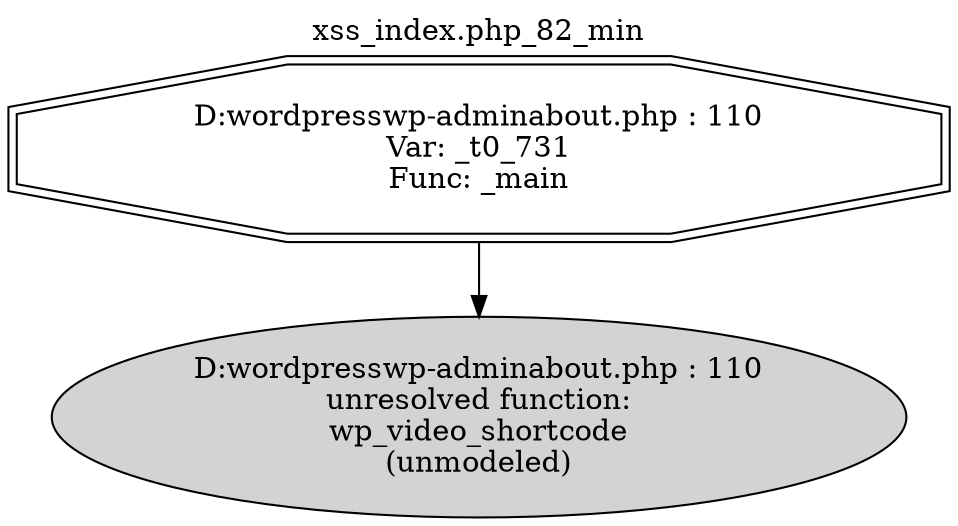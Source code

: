digraph cfg {
  label="xss_index.php_82_min";
  labelloc=t;
  n1 [shape=doubleoctagon, label="D:\wordpress\wp-admin\about.php : 110\nVar: _t0_731\nFunc: _main\n"];
  n2 [shape=ellipse, label="D:\wordpress\wp-admin\about.php : 110\nunresolved function:\nwp_video_shortcode\n(unmodeled)\n",style=filled];
  n1 -> n2;
}
